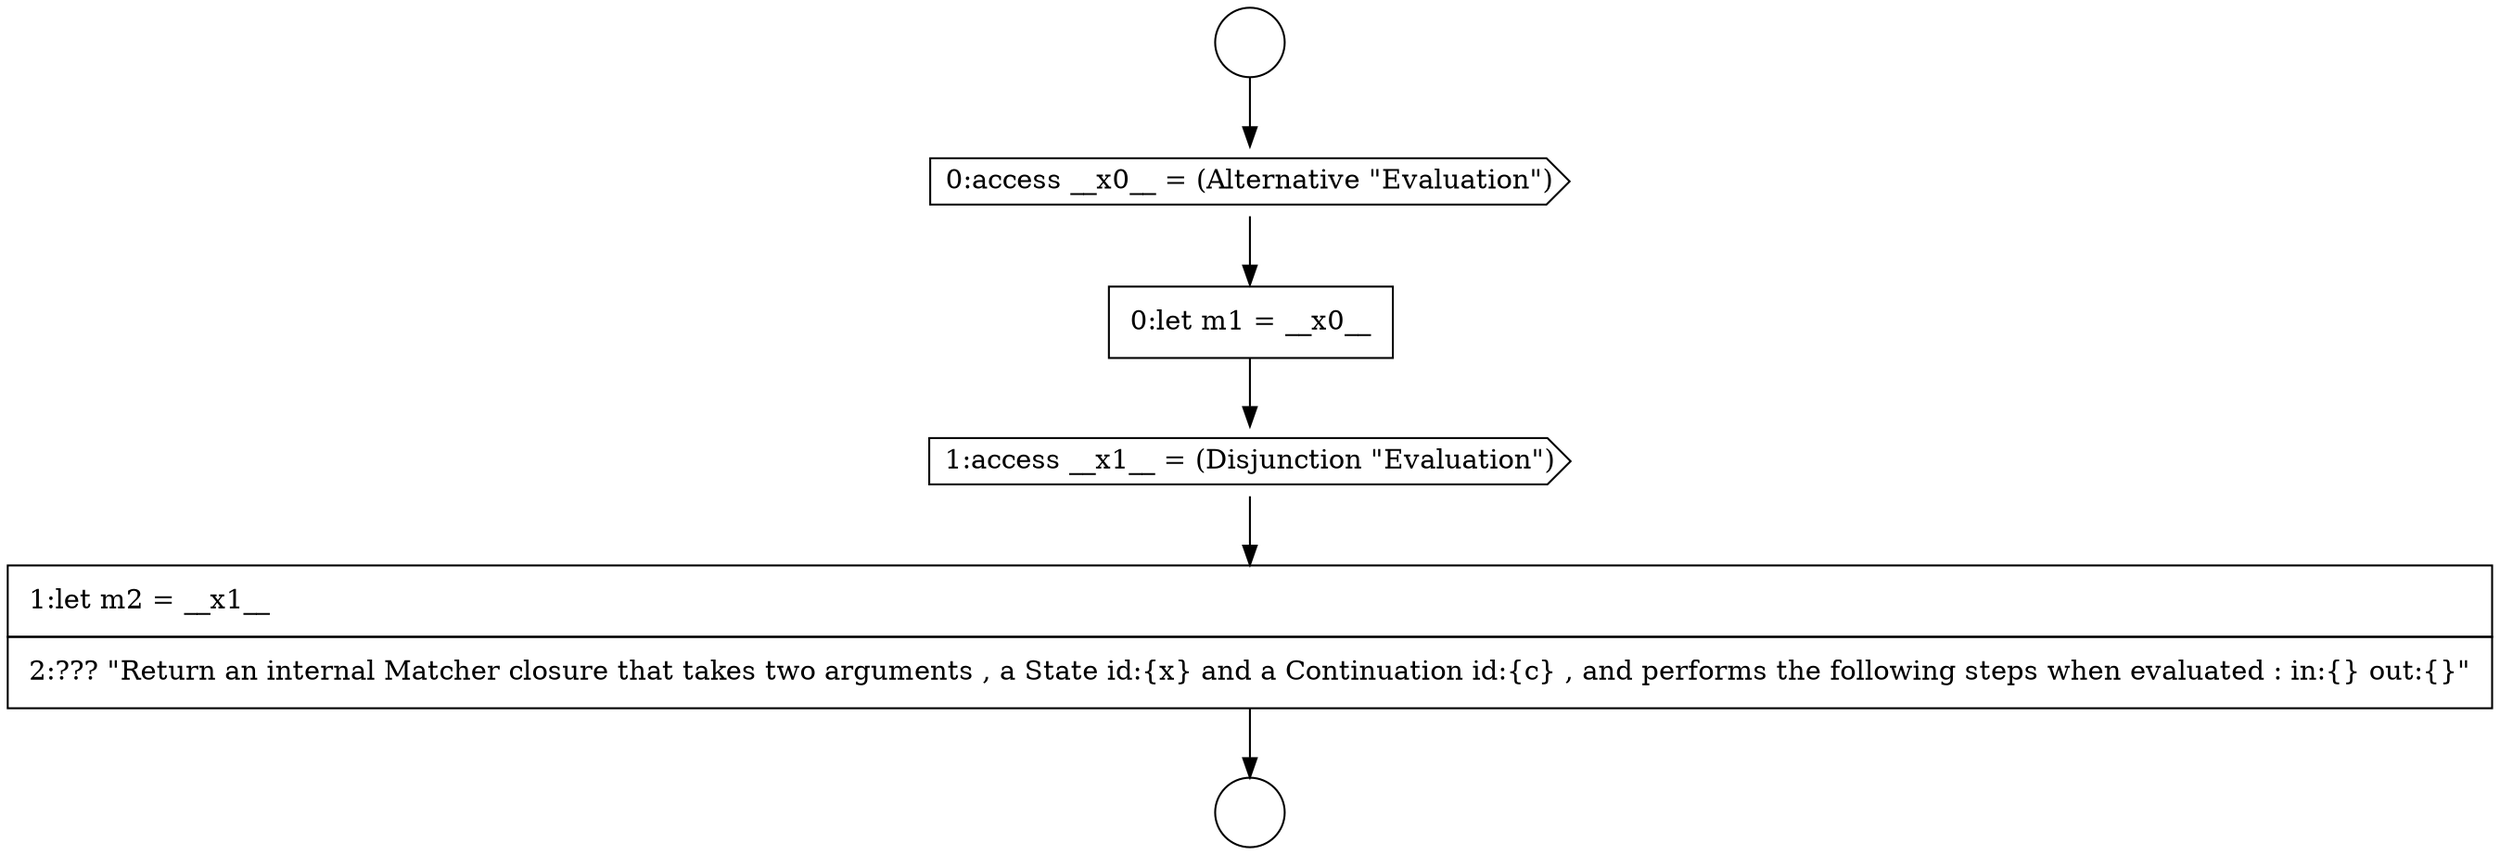 digraph {
  node12657 [shape=cds, label=<<font color="black">0:access __x0__ = (Alternative &quot;Evaluation&quot;)</font>> color="black" fillcolor="white" style=filled]
  node12660 [shape=none, margin=0, label=<<font color="black">
    <table border="0" cellborder="1" cellspacing="0" cellpadding="10">
      <tr><td align="left">1:let m2 = __x1__</td></tr>
      <tr><td align="left">2:??? &quot;Return an internal Matcher closure that takes two arguments , a State id:{x} and a Continuation id:{c} , and performs the following steps when evaluated : in:{} out:{}&quot;</td></tr>
    </table>
  </font>> color="black" fillcolor="white" style=filled]
  node12656 [shape=circle label=" " color="black" fillcolor="white" style=filled]
  node12655 [shape=circle label=" " color="black" fillcolor="white" style=filled]
  node12659 [shape=cds, label=<<font color="black">1:access __x1__ = (Disjunction &quot;Evaluation&quot;)</font>> color="black" fillcolor="white" style=filled]
  node12658 [shape=none, margin=0, label=<<font color="black">
    <table border="0" cellborder="1" cellspacing="0" cellpadding="10">
      <tr><td align="left">0:let m1 = __x0__</td></tr>
    </table>
  </font>> color="black" fillcolor="white" style=filled]
  node12657 -> node12658 [ color="black"]
  node12655 -> node12657 [ color="black"]
  node12659 -> node12660 [ color="black"]
  node12658 -> node12659 [ color="black"]
  node12660 -> node12656 [ color="black"]
}
